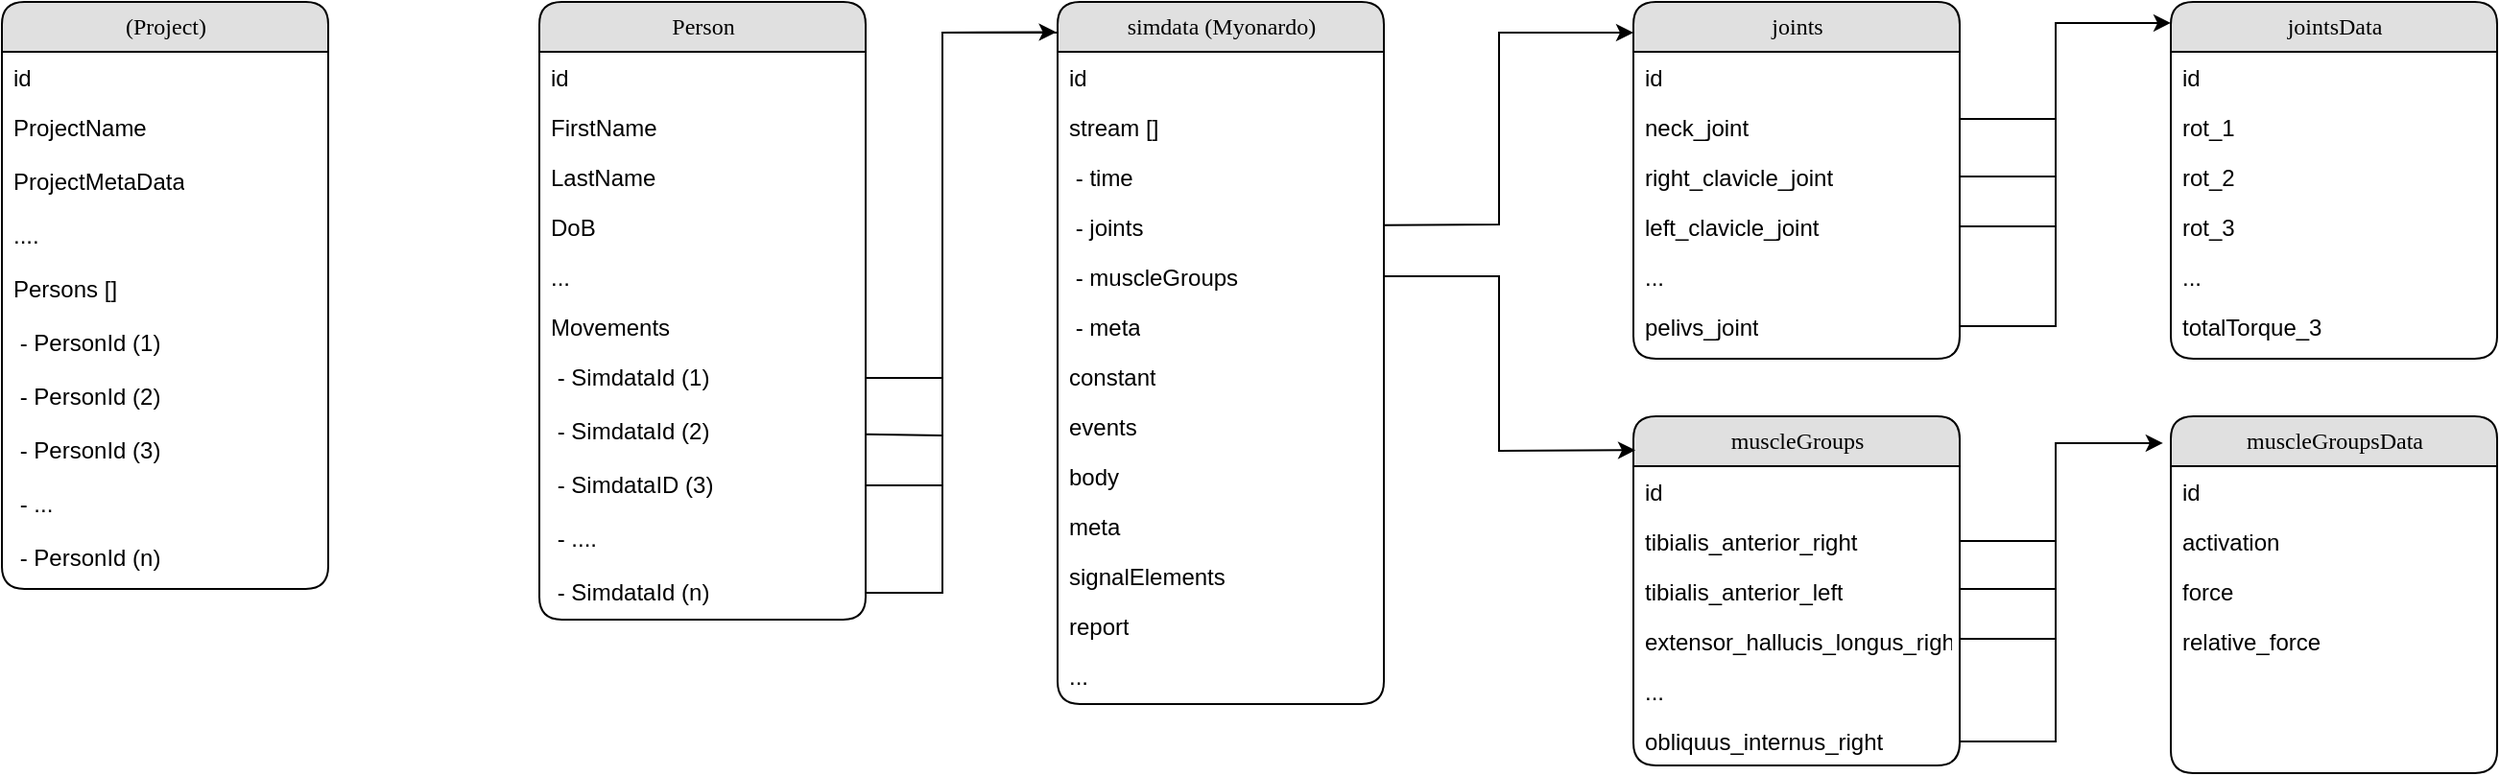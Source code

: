 <mxfile version="20.0.3" type="github">
  <diagram name="Page-1" id="b520641d-4fe3-3701-9064-5fc419738815">
    <mxGraphModel dx="2522" dy="780" grid="1" gridSize="10" guides="1" tooltips="1" connect="1" arrows="1" fold="1" page="1" pageScale="1" pageWidth="1100" pageHeight="850" background="none" math="0" shadow="0">
      <root>
        <mxCell id="0" />
        <mxCell id="1" parent="0" />
        <mxCell id="21ea969265ad0168-6" value="simdata (Myonardo)" style="swimlane;html=1;fontStyle=0;childLayout=stackLayout;horizontal=1;startSize=26;fillColor=#e0e0e0;horizontalStack=0;resizeParent=1;resizeLast=0;collapsible=1;marginBottom=0;swimlaneFillColor=#ffffff;align=center;rounded=1;shadow=0;comic=0;labelBackgroundColor=none;strokeWidth=1;fontFamily=Verdana;fontSize=12" parent="1" vertex="1">
          <mxGeometry x="200" y="74" width="170" height="366" as="geometry" />
        </mxCell>
        <mxCell id="Bp7dpj_Du3zE_bN5RIQy-93" value="id" style="text;html=1;strokeColor=none;fillColor=none;spacingLeft=4;spacingRight=4;whiteSpace=wrap;overflow=hidden;rotatable=0;points=[[0,0.5],[1,0.5]];portConstraint=eastwest;" vertex="1" parent="21ea969265ad0168-6">
          <mxGeometry y="26" width="170" height="26" as="geometry" />
        </mxCell>
        <mxCell id="21ea969265ad0168-7" value="stream []" style="text;html=1;strokeColor=none;fillColor=none;spacingLeft=4;spacingRight=4;whiteSpace=wrap;overflow=hidden;rotatable=0;points=[[0,0.5],[1,0.5]];portConstraint=eastwest;" parent="21ea969265ad0168-6" vertex="1">
          <mxGeometry y="52" width="170" height="26" as="geometry" />
        </mxCell>
        <mxCell id="21ea969265ad0168-8" value="&lt;span style=&quot;white-space: pre;&quot;&gt;	&lt;/span&gt;- &lt;span style=&quot;white-space: pre;&quot;&gt;&lt;/span&gt;time" style="text;html=1;strokeColor=none;fillColor=none;spacingLeft=4;spacingRight=4;whiteSpace=wrap;overflow=hidden;rotatable=0;points=[[0,0.5],[1,0.5]];portConstraint=eastwest;" parent="21ea969265ad0168-6" vertex="1">
          <mxGeometry y="78" width="170" height="26" as="geometry" />
        </mxCell>
        <mxCell id="Bp7dpj_Du3zE_bN5RIQy-15" value="&lt;span style=&quot;white-space: pre;&quot;&gt;	&lt;/span&gt;- joints&lt;span style=&quot;white-space: pre;&quot;&gt;&lt;/span&gt;" style="text;html=1;strokeColor=none;fillColor=none;spacingLeft=4;spacingRight=4;whiteSpace=wrap;overflow=hidden;rotatable=0;points=[[0,0.5],[1,0.5]];portConstraint=eastwest;" vertex="1" parent="21ea969265ad0168-6">
          <mxGeometry y="104" width="170" height="26" as="geometry" />
        </mxCell>
        <mxCell id="Bp7dpj_Du3zE_bN5RIQy-16" value="&lt;span style=&quot;white-space: pre;&quot;&gt;	&lt;/span&gt;- muscleGroups&lt;span style=&quot;white-space: pre;&quot;&gt;&lt;/span&gt;" style="text;html=1;strokeColor=none;fillColor=none;spacingLeft=4;spacingRight=4;whiteSpace=wrap;overflow=hidden;rotatable=0;points=[[0,0.5],[1,0.5]];portConstraint=eastwest;" vertex="1" parent="21ea969265ad0168-6">
          <mxGeometry y="130" width="170" height="26" as="geometry" />
        </mxCell>
        <mxCell id="Bp7dpj_Du3zE_bN5RIQy-17" value="&lt;span style=&quot;white-space: pre;&quot;&gt;	&lt;/span&gt;- meta&lt;span style=&quot;white-space: pre;&quot;&gt;&lt;/span&gt;" style="text;html=1;strokeColor=none;fillColor=none;spacingLeft=4;spacingRight=4;whiteSpace=wrap;overflow=hidden;rotatable=0;points=[[0,0.5],[1,0.5]];portConstraint=eastwest;" vertex="1" parent="21ea969265ad0168-6">
          <mxGeometry y="156" width="170" height="26" as="geometry" />
        </mxCell>
        <mxCell id="Bp7dpj_Du3zE_bN5RIQy-86" value="constant" style="text;html=1;strokeColor=none;fillColor=none;spacingLeft=4;spacingRight=4;whiteSpace=wrap;overflow=hidden;rotatable=0;points=[[0,0.5],[1,0.5]];portConstraint=eastwest;" vertex="1" parent="21ea969265ad0168-6">
          <mxGeometry y="182" width="170" height="26" as="geometry" />
        </mxCell>
        <mxCell id="Bp7dpj_Du3zE_bN5RIQy-87" value="events" style="text;html=1;strokeColor=none;fillColor=none;spacingLeft=4;spacingRight=4;whiteSpace=wrap;overflow=hidden;rotatable=0;points=[[0,0.5],[1,0.5]];portConstraint=eastwest;" vertex="1" parent="21ea969265ad0168-6">
          <mxGeometry y="208" width="170" height="26" as="geometry" />
        </mxCell>
        <mxCell id="Bp7dpj_Du3zE_bN5RIQy-88" value="body" style="text;html=1;strokeColor=none;fillColor=none;spacingLeft=4;spacingRight=4;whiteSpace=wrap;overflow=hidden;rotatable=0;points=[[0,0.5],[1,0.5]];portConstraint=eastwest;" vertex="1" parent="21ea969265ad0168-6">
          <mxGeometry y="234" width="170" height="26" as="geometry" />
        </mxCell>
        <mxCell id="Bp7dpj_Du3zE_bN5RIQy-89" value="meta" style="text;html=1;strokeColor=none;fillColor=none;spacingLeft=4;spacingRight=4;whiteSpace=wrap;overflow=hidden;rotatable=0;points=[[0,0.5],[1,0.5]];portConstraint=eastwest;" vertex="1" parent="21ea969265ad0168-6">
          <mxGeometry y="260" width="170" height="26" as="geometry" />
        </mxCell>
        <mxCell id="Bp7dpj_Du3zE_bN5RIQy-90" value="signalElements" style="text;html=1;strokeColor=none;fillColor=none;spacingLeft=4;spacingRight=4;whiteSpace=wrap;overflow=hidden;rotatable=0;points=[[0,0.5],[1,0.5]];portConstraint=eastwest;" vertex="1" parent="21ea969265ad0168-6">
          <mxGeometry y="286" width="170" height="26" as="geometry" />
        </mxCell>
        <mxCell id="Bp7dpj_Du3zE_bN5RIQy-91" value="report" style="text;html=1;strokeColor=none;fillColor=none;spacingLeft=4;spacingRight=4;whiteSpace=wrap;overflow=hidden;rotatable=0;points=[[0,0.5],[1,0.5]];portConstraint=eastwest;" vertex="1" parent="21ea969265ad0168-6">
          <mxGeometry y="312" width="170" height="26" as="geometry" />
        </mxCell>
        <mxCell id="Bp7dpj_Du3zE_bN5RIQy-92" value="..." style="text;html=1;strokeColor=none;fillColor=none;spacingLeft=4;spacingRight=4;whiteSpace=wrap;overflow=hidden;rotatable=0;points=[[0,0.5],[1,0.5]];portConstraint=eastwest;" vertex="1" parent="21ea969265ad0168-6">
          <mxGeometry y="338" width="170" height="26" as="geometry" />
        </mxCell>
        <mxCell id="Bp7dpj_Du3zE_bN5RIQy-18" value="" style="endArrow=classic;html=1;rounded=0;entryX=0;entryY=0.077;entryDx=0;entryDy=0;entryPerimeter=0;" edge="1" parent="1" source="Bp7dpj_Du3zE_bN5RIQy-15">
          <mxGeometry width="50" height="50" relative="1" as="geometry">
            <mxPoint x="520" y="330" as="sourcePoint" />
            <mxPoint x="500" y="90.016" as="targetPoint" />
            <Array as="points">
              <mxPoint x="430" y="190" />
              <mxPoint x="430" y="90" />
            </Array>
          </mxGeometry>
        </mxCell>
        <mxCell id="Bp7dpj_Du3zE_bN5RIQy-19" value="joints" style="swimlane;html=1;fontStyle=0;childLayout=stackLayout;horizontal=1;startSize=26;fillColor=#e0e0e0;horizontalStack=0;resizeParent=1;resizeLast=0;collapsible=1;marginBottom=0;swimlaneFillColor=#ffffff;align=center;rounded=1;shadow=0;comic=0;labelBackgroundColor=none;strokeWidth=1;fontFamily=Verdana;fontSize=12" vertex="1" parent="1">
          <mxGeometry x="500" y="74" width="170" height="186" as="geometry" />
        </mxCell>
        <mxCell id="Bp7dpj_Du3zE_bN5RIQy-20" value="id" style="text;html=1;strokeColor=none;fillColor=none;spacingLeft=4;spacingRight=4;whiteSpace=wrap;overflow=hidden;rotatable=0;points=[[0,0.5],[1,0.5]];portConstraint=eastwest;" vertex="1" parent="Bp7dpj_Du3zE_bN5RIQy-19">
          <mxGeometry y="26" width="170" height="26" as="geometry" />
        </mxCell>
        <mxCell id="Bp7dpj_Du3zE_bN5RIQy-25" value="neck_joint" style="text;html=1;strokeColor=none;fillColor=none;spacingLeft=4;spacingRight=4;whiteSpace=wrap;overflow=hidden;rotatable=0;points=[[0,0.5],[1,0.5]];portConstraint=eastwest;" vertex="1" parent="Bp7dpj_Du3zE_bN5RIQy-19">
          <mxGeometry y="52" width="170" height="26" as="geometry" />
        </mxCell>
        <mxCell id="Bp7dpj_Du3zE_bN5RIQy-26" value="right_clavicle_joint" style="text;html=1;strokeColor=none;fillColor=none;spacingLeft=4;spacingRight=4;whiteSpace=wrap;overflow=hidden;rotatable=0;points=[[0,0.5],[1,0.5]];portConstraint=eastwest;" vertex="1" parent="Bp7dpj_Du3zE_bN5RIQy-19">
          <mxGeometry y="78" width="170" height="26" as="geometry" />
        </mxCell>
        <mxCell id="Bp7dpj_Du3zE_bN5RIQy-27" value="left_clavicle_joint" style="text;html=1;strokeColor=none;fillColor=none;spacingLeft=4;spacingRight=4;whiteSpace=wrap;overflow=hidden;rotatable=0;points=[[0,0.5],[1,0.5]];portConstraint=eastwest;" vertex="1" parent="Bp7dpj_Du3zE_bN5RIQy-19">
          <mxGeometry y="104" width="170" height="26" as="geometry" />
        </mxCell>
        <mxCell id="Bp7dpj_Du3zE_bN5RIQy-28" value="..." style="text;html=1;strokeColor=none;fillColor=none;spacingLeft=4;spacingRight=4;whiteSpace=wrap;overflow=hidden;rotatable=0;points=[[0,0.5],[1,0.5]];portConstraint=eastwest;" vertex="1" parent="Bp7dpj_Du3zE_bN5RIQy-19">
          <mxGeometry y="130" width="170" height="26" as="geometry" />
        </mxCell>
        <mxCell id="Bp7dpj_Du3zE_bN5RIQy-29" value="pelivs_joint" style="text;html=1;strokeColor=none;fillColor=none;spacingLeft=4;spacingRight=4;whiteSpace=wrap;overflow=hidden;rotatable=0;points=[[0,0.5],[1,0.5]];portConstraint=eastwest;" vertex="1" parent="Bp7dpj_Du3zE_bN5RIQy-19">
          <mxGeometry y="156" width="170" height="26" as="geometry" />
        </mxCell>
        <mxCell id="Bp7dpj_Du3zE_bN5RIQy-30" value="jointsData" style="swimlane;html=1;fontStyle=0;childLayout=stackLayout;horizontal=1;startSize=26;fillColor=#e0e0e0;horizontalStack=0;resizeParent=1;resizeLast=0;collapsible=1;marginBottom=0;swimlaneFillColor=#ffffff;align=center;rounded=1;shadow=0;comic=0;labelBackgroundColor=none;strokeWidth=1;fontFamily=Verdana;fontSize=12" vertex="1" parent="1">
          <mxGeometry x="780" y="74" width="170" height="186" as="geometry" />
        </mxCell>
        <mxCell id="Bp7dpj_Du3zE_bN5RIQy-46" value="" style="endArrow=classic;html=1;rounded=0;entryX=0;entryY=0.059;entryDx=0;entryDy=0;entryPerimeter=0;" edge="1" parent="Bp7dpj_Du3zE_bN5RIQy-30" target="Bp7dpj_Du3zE_bN5RIQy-30">
          <mxGeometry width="50" height="50" relative="1" as="geometry">
            <mxPoint x="-110" y="61" as="sourcePoint" />
            <mxPoint x="110" y="-13.984" as="targetPoint" />
            <Array as="points">
              <mxPoint x="-60" y="61" />
              <mxPoint x="-60" y="11" />
            </Array>
          </mxGeometry>
        </mxCell>
        <mxCell id="Bp7dpj_Du3zE_bN5RIQy-31" value="id" style="text;html=1;strokeColor=none;fillColor=none;spacingLeft=4;spacingRight=4;whiteSpace=wrap;overflow=hidden;rotatable=0;points=[[0,0.5],[1,0.5]];portConstraint=eastwest;" vertex="1" parent="Bp7dpj_Du3zE_bN5RIQy-30">
          <mxGeometry y="26" width="170" height="26" as="geometry" />
        </mxCell>
        <mxCell id="Bp7dpj_Du3zE_bN5RIQy-41" value="rot_1" style="text;html=1;strokeColor=none;fillColor=none;spacingLeft=4;spacingRight=4;whiteSpace=wrap;overflow=hidden;rotatable=0;points=[[0,0.5],[1,0.5]];portConstraint=eastwest;" vertex="1" parent="Bp7dpj_Du3zE_bN5RIQy-30">
          <mxGeometry y="52" width="170" height="26" as="geometry" />
        </mxCell>
        <mxCell id="Bp7dpj_Du3zE_bN5RIQy-42" value="&lt;div&gt;rot_2&lt;/div&gt;&lt;div&gt;&lt;br&gt;&lt;/div&gt;" style="text;html=1;strokeColor=none;fillColor=none;spacingLeft=4;spacingRight=4;whiteSpace=wrap;overflow=hidden;rotatable=0;points=[[0,0.5],[1,0.5]];portConstraint=eastwest;" vertex="1" parent="Bp7dpj_Du3zE_bN5RIQy-30">
          <mxGeometry y="78" width="170" height="26" as="geometry" />
        </mxCell>
        <mxCell id="Bp7dpj_Du3zE_bN5RIQy-43" value="&lt;div&gt;rot_3&lt;/div&gt;&lt;div&gt;&lt;br&gt;&lt;/div&gt;" style="text;html=1;strokeColor=none;fillColor=none;spacingLeft=4;spacingRight=4;whiteSpace=wrap;overflow=hidden;rotatable=0;points=[[0,0.5],[1,0.5]];portConstraint=eastwest;" vertex="1" parent="Bp7dpj_Du3zE_bN5RIQy-30">
          <mxGeometry y="104" width="170" height="26" as="geometry" />
        </mxCell>
        <mxCell id="Bp7dpj_Du3zE_bN5RIQy-44" value="..." style="text;html=1;strokeColor=none;fillColor=none;spacingLeft=4;spacingRight=4;whiteSpace=wrap;overflow=hidden;rotatable=0;points=[[0,0.5],[1,0.5]];portConstraint=eastwest;" vertex="1" parent="Bp7dpj_Du3zE_bN5RIQy-30">
          <mxGeometry y="130" width="170" height="26" as="geometry" />
        </mxCell>
        <mxCell id="Bp7dpj_Du3zE_bN5RIQy-45" value="totalTorque_3" style="text;html=1;strokeColor=none;fillColor=none;spacingLeft=4;spacingRight=4;whiteSpace=wrap;overflow=hidden;rotatable=0;points=[[0,0.5],[1,0.5]];portConstraint=eastwest;" vertex="1" parent="Bp7dpj_Du3zE_bN5RIQy-30">
          <mxGeometry y="156" width="170" height="26" as="geometry" />
        </mxCell>
        <mxCell id="Bp7dpj_Du3zE_bN5RIQy-48" value="" style="endArrow=none;html=1;rounded=0;fontFamily=Helvetica;fontSize=12;fontColor=default;" edge="1" parent="1" target="Bp7dpj_Du3zE_bN5RIQy-26">
          <mxGeometry width="50" height="50" relative="1" as="geometry">
            <mxPoint x="720" y="165" as="sourcePoint" />
            <mxPoint x="730" y="100" as="targetPoint" />
          </mxGeometry>
        </mxCell>
        <mxCell id="Bp7dpj_Du3zE_bN5RIQy-49" value="" style="endArrow=none;html=1;rounded=0;fontFamily=Helvetica;fontSize=12;fontColor=default;" edge="1" parent="1" target="Bp7dpj_Du3zE_bN5RIQy-27">
          <mxGeometry width="50" height="50" relative="1" as="geometry">
            <mxPoint x="720" y="191" as="sourcePoint" />
            <mxPoint x="680" y="175" as="targetPoint" />
          </mxGeometry>
        </mxCell>
        <mxCell id="Bp7dpj_Du3zE_bN5RIQy-52" value="" style="endArrow=none;html=1;rounded=0;fontFamily=Helvetica;fontSize=12;fontColor=default;" edge="1" parent="1" source="Bp7dpj_Du3zE_bN5RIQy-29">
          <mxGeometry width="50" height="50" relative="1" as="geometry">
            <mxPoint x="640" y="250" as="sourcePoint" />
            <mxPoint x="720" y="90" as="targetPoint" />
            <Array as="points">
              <mxPoint x="720" y="243" />
            </Array>
          </mxGeometry>
        </mxCell>
        <mxCell id="Bp7dpj_Du3zE_bN5RIQy-53" value="muscleGroups" style="swimlane;html=1;fontStyle=0;childLayout=stackLayout;horizontal=1;startSize=26;fillColor=#e0e0e0;horizontalStack=0;resizeParent=1;resizeLast=0;collapsible=1;marginBottom=0;swimlaneFillColor=#ffffff;align=center;rounded=1;shadow=0;comic=0;labelBackgroundColor=none;strokeWidth=1;fontFamily=Verdana;fontSize=12" vertex="1" parent="1">
          <mxGeometry x="500" y="290" width="170" height="182" as="geometry" />
        </mxCell>
        <mxCell id="Bp7dpj_Du3zE_bN5RIQy-54" value="id" style="text;html=1;strokeColor=none;fillColor=none;spacingLeft=4;spacingRight=4;whiteSpace=wrap;overflow=hidden;rotatable=0;points=[[0,0.5],[1,0.5]];portConstraint=eastwest;" vertex="1" parent="Bp7dpj_Du3zE_bN5RIQy-53">
          <mxGeometry y="26" width="170" height="26" as="geometry" />
        </mxCell>
        <mxCell id="Bp7dpj_Du3zE_bN5RIQy-55" value="tibialis_anterior_right" style="text;html=1;strokeColor=none;fillColor=none;spacingLeft=4;spacingRight=4;whiteSpace=wrap;overflow=hidden;rotatable=0;points=[[0,0.5],[1,0.5]];portConstraint=eastwest;" vertex="1" parent="Bp7dpj_Du3zE_bN5RIQy-53">
          <mxGeometry y="52" width="170" height="26" as="geometry" />
        </mxCell>
        <mxCell id="Bp7dpj_Du3zE_bN5RIQy-56" value="tibialis_anterior_left" style="text;html=1;strokeColor=none;fillColor=none;spacingLeft=4;spacingRight=4;whiteSpace=wrap;overflow=hidden;rotatable=0;points=[[0,0.5],[1,0.5]];portConstraint=eastwest;" vertex="1" parent="Bp7dpj_Du3zE_bN5RIQy-53">
          <mxGeometry y="78" width="170" height="26" as="geometry" />
        </mxCell>
        <mxCell id="Bp7dpj_Du3zE_bN5RIQy-61" value="extensor_hallucis_longus_right" style="text;html=1;strokeColor=none;fillColor=none;spacingLeft=4;spacingRight=4;whiteSpace=wrap;overflow=hidden;rotatable=0;points=[[0,0.5],[1,0.5]];portConstraint=eastwest;" vertex="1" parent="Bp7dpj_Du3zE_bN5RIQy-53">
          <mxGeometry y="104" width="170" height="26" as="geometry" />
        </mxCell>
        <mxCell id="Bp7dpj_Du3zE_bN5RIQy-62" value="..." style="text;html=1;strokeColor=none;fillColor=none;spacingLeft=4;spacingRight=4;whiteSpace=wrap;overflow=hidden;rotatable=0;points=[[0,0.5],[1,0.5]];portConstraint=eastwest;" vertex="1" parent="Bp7dpj_Du3zE_bN5RIQy-53">
          <mxGeometry y="130" width="170" height="26" as="geometry" />
        </mxCell>
        <mxCell id="Bp7dpj_Du3zE_bN5RIQy-63" value="obliquus_internus_right" style="text;html=1;strokeColor=none;fillColor=none;spacingLeft=4;spacingRight=4;whiteSpace=wrap;overflow=hidden;rotatable=0;points=[[0,0.5],[1,0.5]];portConstraint=eastwest;" vertex="1" parent="Bp7dpj_Du3zE_bN5RIQy-53">
          <mxGeometry y="156" width="170" height="26" as="geometry" />
        </mxCell>
        <mxCell id="Bp7dpj_Du3zE_bN5RIQy-60" value="" style="endArrow=classic;html=1;rounded=0;entryX=0.006;entryY=0.097;entryDx=0;entryDy=0;entryPerimeter=0;" edge="1" parent="1" source="Bp7dpj_Du3zE_bN5RIQy-16" target="Bp7dpj_Du3zE_bN5RIQy-53">
          <mxGeometry width="50" height="50" relative="1" as="geometry">
            <mxPoint x="290" y="175" as="sourcePoint" />
            <mxPoint x="510" y="100.016" as="targetPoint" />
            <Array as="points">
              <mxPoint x="430" y="217" />
              <mxPoint x="430" y="308" />
            </Array>
          </mxGeometry>
        </mxCell>
        <mxCell id="Bp7dpj_Du3zE_bN5RIQy-64" value="muscleGroupsData" style="swimlane;html=1;fontStyle=0;childLayout=stackLayout;horizontal=1;startSize=26;fillColor=#e0e0e0;horizontalStack=0;resizeParent=1;resizeLast=0;collapsible=1;marginBottom=0;swimlaneFillColor=#ffffff;align=center;rounded=1;shadow=0;comic=0;labelBackgroundColor=none;strokeWidth=1;fontFamily=Verdana;fontSize=12" vertex="1" parent="1">
          <mxGeometry x="780" y="290" width="170" height="186" as="geometry" />
        </mxCell>
        <mxCell id="Bp7dpj_Du3zE_bN5RIQy-66" value="id" style="text;html=1;strokeColor=none;fillColor=none;spacingLeft=4;spacingRight=4;whiteSpace=wrap;overflow=hidden;rotatable=0;points=[[0,0.5],[1,0.5]];portConstraint=eastwest;" vertex="1" parent="Bp7dpj_Du3zE_bN5RIQy-64">
          <mxGeometry y="26" width="170" height="26" as="geometry" />
        </mxCell>
        <mxCell id="Bp7dpj_Du3zE_bN5RIQy-70" value="activation" style="text;html=1;strokeColor=none;fillColor=none;spacingLeft=4;spacingRight=4;whiteSpace=wrap;overflow=hidden;rotatable=0;points=[[0,0.5],[1,0.5]];portConstraint=eastwest;" vertex="1" parent="Bp7dpj_Du3zE_bN5RIQy-64">
          <mxGeometry y="52" width="170" height="26" as="geometry" />
        </mxCell>
        <mxCell id="Bp7dpj_Du3zE_bN5RIQy-71" value="force" style="text;html=1;strokeColor=none;fillColor=none;spacingLeft=4;spacingRight=4;whiteSpace=wrap;overflow=hidden;rotatable=0;points=[[0,0.5],[1,0.5]];portConstraint=eastwest;" vertex="1" parent="Bp7dpj_Du3zE_bN5RIQy-64">
          <mxGeometry y="78" width="170" height="26" as="geometry" />
        </mxCell>
        <mxCell id="Bp7dpj_Du3zE_bN5RIQy-72" value="relative_force" style="text;html=1;strokeColor=none;fillColor=none;spacingLeft=4;spacingRight=4;whiteSpace=wrap;overflow=hidden;rotatable=0;points=[[0,0.5],[1,0.5]];portConstraint=eastwest;" vertex="1" parent="Bp7dpj_Du3zE_bN5RIQy-64">
          <mxGeometry y="104" width="170" height="26" as="geometry" />
        </mxCell>
        <mxCell id="Bp7dpj_Du3zE_bN5RIQy-79" value="" style="endArrow=classic;html=1;rounded=0;fontFamily=Helvetica;fontSize=12;fontColor=default;entryX=-0.024;entryY=0.075;entryDx=0;entryDy=0;entryPerimeter=0;" edge="1" parent="1" source="Bp7dpj_Du3zE_bN5RIQy-55" target="Bp7dpj_Du3zE_bN5RIQy-64">
          <mxGeometry width="50" height="50" relative="1" as="geometry">
            <mxPoint x="760" y="280" as="sourcePoint" />
            <mxPoint x="810" y="230" as="targetPoint" />
            <Array as="points">
              <mxPoint x="720" y="355" />
              <mxPoint x="720" y="304" />
            </Array>
          </mxGeometry>
        </mxCell>
        <mxCell id="Bp7dpj_Du3zE_bN5RIQy-80" value="" style="endArrow=none;html=1;rounded=0;fontFamily=Helvetica;fontSize=12;fontColor=default;" edge="1" parent="1">
          <mxGeometry width="50" height="50" relative="1" as="geometry">
            <mxPoint x="670.0" y="459.5" as="sourcePoint" />
            <mxPoint x="720.0" y="306.5" as="targetPoint" />
            <Array as="points">
              <mxPoint x="720" y="459.5" />
            </Array>
          </mxGeometry>
        </mxCell>
        <mxCell id="Bp7dpj_Du3zE_bN5RIQy-84" value="" style="endArrow=none;html=1;rounded=0;fontFamily=Helvetica;fontSize=12;fontColor=default;" edge="1" parent="1">
          <mxGeometry width="50" height="50" relative="1" as="geometry">
            <mxPoint x="720.0" y="380" as="sourcePoint" />
            <mxPoint x="670.0" y="380" as="targetPoint" />
          </mxGeometry>
        </mxCell>
        <mxCell id="Bp7dpj_Du3zE_bN5RIQy-85" value="" style="endArrow=none;html=1;rounded=0;fontFamily=Helvetica;fontSize=12;fontColor=default;" edge="1" parent="1">
          <mxGeometry width="50" height="50" relative="1" as="geometry">
            <mxPoint x="720.0" y="406" as="sourcePoint" />
            <mxPoint x="670.0" y="406" as="targetPoint" />
          </mxGeometry>
        </mxCell>
        <mxCell id="Bp7dpj_Du3zE_bN5RIQy-95" value="Person" style="swimlane;html=1;fontStyle=0;childLayout=stackLayout;horizontal=1;startSize=26;fillColor=#e0e0e0;horizontalStack=0;resizeParent=1;resizeLast=0;collapsible=1;marginBottom=0;swimlaneFillColor=#ffffff;align=center;rounded=1;shadow=0;comic=0;labelBackgroundColor=none;strokeWidth=1;fontFamily=Verdana;fontSize=12" vertex="1" parent="1">
          <mxGeometry x="-70" y="74" width="170" height="322" as="geometry" />
        </mxCell>
        <mxCell id="Bp7dpj_Du3zE_bN5RIQy-110" value="id" style="text;html=1;strokeColor=none;fillColor=none;spacingLeft=4;spacingRight=4;whiteSpace=wrap;overflow=hidden;rotatable=0;points=[[0,0.5],[1,0.5]];portConstraint=eastwest;" vertex="1" parent="Bp7dpj_Du3zE_bN5RIQy-95">
          <mxGeometry y="26" width="170" height="26" as="geometry" />
        </mxCell>
        <mxCell id="Bp7dpj_Du3zE_bN5RIQy-113" value="FirstName" style="text;html=1;strokeColor=none;fillColor=none;spacingLeft=4;spacingRight=4;whiteSpace=wrap;overflow=hidden;rotatable=0;points=[[0,0.5],[1,0.5]];portConstraint=eastwest;" vertex="1" parent="Bp7dpj_Du3zE_bN5RIQy-95">
          <mxGeometry y="52" width="170" height="26" as="geometry" />
        </mxCell>
        <mxCell id="Bp7dpj_Du3zE_bN5RIQy-114" value="LastName" style="text;html=1;strokeColor=none;fillColor=none;spacingLeft=4;spacingRight=4;whiteSpace=wrap;overflow=hidden;rotatable=0;points=[[0,0.5],[1,0.5]];portConstraint=eastwest;" vertex="1" parent="Bp7dpj_Du3zE_bN5RIQy-95">
          <mxGeometry y="78" width="170" height="26" as="geometry" />
        </mxCell>
        <mxCell id="Bp7dpj_Du3zE_bN5RIQy-119" value="DoB" style="text;html=1;strokeColor=none;fillColor=none;spacingLeft=4;spacingRight=4;whiteSpace=wrap;overflow=hidden;rotatable=0;points=[[0,0.5],[1,0.5]];portConstraint=eastwest;" vertex="1" parent="Bp7dpj_Du3zE_bN5RIQy-95">
          <mxGeometry y="104" width="170" height="26" as="geometry" />
        </mxCell>
        <mxCell id="Bp7dpj_Du3zE_bN5RIQy-115" value="..." style="text;html=1;strokeColor=none;fillColor=none;spacingLeft=4;spacingRight=4;whiteSpace=wrap;overflow=hidden;rotatable=0;points=[[0,0.5],[1,0.5]];portConstraint=eastwest;" vertex="1" parent="Bp7dpj_Du3zE_bN5RIQy-95">
          <mxGeometry y="130" width="170" height="26" as="geometry" />
        </mxCell>
        <mxCell id="Bp7dpj_Du3zE_bN5RIQy-116" value="Movements" style="text;html=1;strokeColor=none;fillColor=none;spacingLeft=4;spacingRight=4;whiteSpace=wrap;overflow=hidden;rotatable=0;points=[[0,0.5],[1,0.5]];portConstraint=eastwest;" vertex="1" parent="Bp7dpj_Du3zE_bN5RIQy-95">
          <mxGeometry y="156" width="170" height="26" as="geometry" />
        </mxCell>
        <mxCell id="Bp7dpj_Du3zE_bN5RIQy-118" value="&lt;div&gt;&lt;span style=&quot;white-space: pre;&quot;&gt;	&lt;/span&gt;- SimdataId (1)&lt;br&gt;&lt;/div&gt;" style="text;html=1;strokeColor=none;fillColor=none;spacingLeft=4;spacingRight=4;whiteSpace=wrap;overflow=hidden;rotatable=0;points=[[0,0.5],[1,0.5]];portConstraint=eastwest;" vertex="1" parent="Bp7dpj_Du3zE_bN5RIQy-95">
          <mxGeometry y="182" width="170" height="28" as="geometry" />
        </mxCell>
        <mxCell id="Bp7dpj_Du3zE_bN5RIQy-120" value="&lt;div&gt;&lt;span style=&quot;white-space: pre;&quot;&gt;	&lt;/span&gt;- SimdataId (2)&lt;br&gt;&lt;/div&gt;" style="text;html=1;strokeColor=none;fillColor=none;spacingLeft=4;spacingRight=4;whiteSpace=wrap;overflow=hidden;rotatable=0;points=[[0,0.5],[1,0.5]];portConstraint=eastwest;" vertex="1" parent="Bp7dpj_Du3zE_bN5RIQy-95">
          <mxGeometry y="210" width="170" height="28" as="geometry" />
        </mxCell>
        <mxCell id="Bp7dpj_Du3zE_bN5RIQy-129" value="" style="endArrow=none;html=1;rounded=0;fontFamily=Helvetica;fontSize=12;fontColor=default;" edge="1" parent="Bp7dpj_Du3zE_bN5RIQy-95" target="Bp7dpj_Du3zE_bN5RIQy-120">
          <mxGeometry width="50" height="50" relative="1" as="geometry">
            <mxPoint x="210" y="226" as="sourcePoint" />
            <mxPoint x="160" y="226" as="targetPoint" />
          </mxGeometry>
        </mxCell>
        <mxCell id="Bp7dpj_Du3zE_bN5RIQy-130" value="" style="endArrow=none;html=1;rounded=0;fontFamily=Helvetica;fontSize=12;fontColor=default;" edge="1" parent="Bp7dpj_Du3zE_bN5RIQy-95" target="Bp7dpj_Du3zE_bN5RIQy-121">
          <mxGeometry width="50" height="50" relative="1" as="geometry">
            <mxPoint x="210" y="252.0" as="sourcePoint" />
            <mxPoint x="160" y="252.0" as="targetPoint" />
          </mxGeometry>
        </mxCell>
        <mxCell id="Bp7dpj_Du3zE_bN5RIQy-121" value="&lt;div&gt;&lt;span style=&quot;white-space: pre;&quot;&gt;	&lt;/span&gt;- SimdataID (3)&lt;br&gt;&lt;/div&gt;" style="text;html=1;strokeColor=none;fillColor=none;spacingLeft=4;spacingRight=4;whiteSpace=wrap;overflow=hidden;rotatable=0;points=[[0,0.5],[1,0.5]];portConstraint=eastwest;" vertex="1" parent="Bp7dpj_Du3zE_bN5RIQy-95">
          <mxGeometry y="238" width="170" height="28" as="geometry" />
        </mxCell>
        <mxCell id="Bp7dpj_Du3zE_bN5RIQy-122" value="&lt;div&gt;&lt;span style=&quot;white-space: pre;&quot;&gt;	&lt;/span&gt;- ....&lt;br&gt;&lt;/div&gt;" style="text;html=1;strokeColor=none;fillColor=none;spacingLeft=4;spacingRight=4;whiteSpace=wrap;overflow=hidden;rotatable=0;points=[[0,0.5],[1,0.5]];portConstraint=eastwest;" vertex="1" parent="Bp7dpj_Du3zE_bN5RIQy-95">
          <mxGeometry y="266" width="170" height="28" as="geometry" />
        </mxCell>
        <mxCell id="Bp7dpj_Du3zE_bN5RIQy-123" value="&lt;div&gt;&lt;span style=&quot;white-space: pre;&quot;&gt;	&lt;/span&gt;- SimdataId (n)&lt;br&gt;&lt;/div&gt;" style="text;html=1;strokeColor=none;fillColor=none;spacingLeft=4;spacingRight=4;whiteSpace=wrap;overflow=hidden;rotatable=0;points=[[0,0.5],[1,0.5]];portConstraint=eastwest;" vertex="1" parent="Bp7dpj_Du3zE_bN5RIQy-95">
          <mxGeometry y="294" width="170" height="28" as="geometry" />
        </mxCell>
        <mxCell id="Bp7dpj_Du3zE_bN5RIQy-124" value="" style="endArrow=classic;html=1;rounded=0;entryX=-0.004;entryY=0.043;entryDx=0;entryDy=0;entryPerimeter=0;" edge="1" parent="1" source="Bp7dpj_Du3zE_bN5RIQy-118" target="21ea969265ad0168-6">
          <mxGeometry width="50" height="50" relative="1" as="geometry">
            <mxPoint x="380" y="200.585" as="sourcePoint" />
            <mxPoint x="190" y="90" as="targetPoint" />
            <Array as="points">
              <mxPoint x="140" y="270" />
              <mxPoint x="140" y="150" />
              <mxPoint x="140" y="90" />
            </Array>
          </mxGeometry>
        </mxCell>
        <mxCell id="Bp7dpj_Du3zE_bN5RIQy-125" value="" style="endArrow=none;html=1;rounded=0;fontFamily=Helvetica;fontSize=12;fontColor=default;" edge="1" parent="1" source="Bp7dpj_Du3zE_bN5RIQy-123">
          <mxGeometry width="50" height="50" relative="1" as="geometry">
            <mxPoint x="130" y="300" as="sourcePoint" />
            <mxPoint x="200" y="90" as="targetPoint" />
            <Array as="points">
              <mxPoint x="140" y="382" />
              <mxPoint x="140" y="90" />
            </Array>
          </mxGeometry>
        </mxCell>
        <mxCell id="Bp7dpj_Du3zE_bN5RIQy-132" value="(Project)" style="swimlane;html=1;fontStyle=0;childLayout=stackLayout;horizontal=1;startSize=26;fillColor=#e0e0e0;horizontalStack=0;resizeParent=1;resizeLast=0;collapsible=1;marginBottom=0;swimlaneFillColor=#ffffff;align=center;rounded=1;shadow=0;comic=0;labelBackgroundColor=none;strokeWidth=1;fontFamily=Verdana;fontSize=12" vertex="1" parent="1">
          <mxGeometry x="-350" y="74" width="170" height="306" as="geometry" />
        </mxCell>
        <mxCell id="Bp7dpj_Du3zE_bN5RIQy-133" value="id" style="text;html=1;strokeColor=none;fillColor=none;spacingLeft=4;spacingRight=4;whiteSpace=wrap;overflow=hidden;rotatable=0;points=[[0,0.5],[1,0.5]];portConstraint=eastwest;" vertex="1" parent="Bp7dpj_Du3zE_bN5RIQy-132">
          <mxGeometry y="26" width="170" height="26" as="geometry" />
        </mxCell>
        <mxCell id="Bp7dpj_Du3zE_bN5RIQy-143" value="&lt;div&gt;ProjectName&lt;/div&gt;" style="text;html=1;strokeColor=none;fillColor=none;spacingLeft=4;spacingRight=4;whiteSpace=wrap;overflow=hidden;rotatable=0;points=[[0,0.5],[1,0.5]];portConstraint=eastwest;" vertex="1" parent="Bp7dpj_Du3zE_bN5RIQy-132">
          <mxGeometry y="52" width="170" height="28" as="geometry" />
        </mxCell>
        <mxCell id="Bp7dpj_Du3zE_bN5RIQy-146" value="ProjectMetaData" style="text;html=1;strokeColor=none;fillColor=none;spacingLeft=4;spacingRight=4;whiteSpace=wrap;overflow=hidden;rotatable=0;points=[[0,0.5],[1,0.5]];portConstraint=eastwest;" vertex="1" parent="Bp7dpj_Du3zE_bN5RIQy-132">
          <mxGeometry y="80" width="170" height="28" as="geometry" />
        </mxCell>
        <mxCell id="Bp7dpj_Du3zE_bN5RIQy-147" value="...." style="text;html=1;strokeColor=none;fillColor=none;spacingLeft=4;spacingRight=4;whiteSpace=wrap;overflow=hidden;rotatable=0;points=[[0,0.5],[1,0.5]];portConstraint=eastwest;" vertex="1" parent="Bp7dpj_Du3zE_bN5RIQy-132">
          <mxGeometry y="108" width="170" height="28" as="geometry" />
        </mxCell>
        <mxCell id="Bp7dpj_Du3zE_bN5RIQy-148" value="Persons []" style="text;html=1;strokeColor=none;fillColor=none;spacingLeft=4;spacingRight=4;whiteSpace=wrap;overflow=hidden;rotatable=0;points=[[0,0.5],[1,0.5]];portConstraint=eastwest;" vertex="1" parent="Bp7dpj_Du3zE_bN5RIQy-132">
          <mxGeometry y="136" width="170" height="28" as="geometry" />
        </mxCell>
        <mxCell id="Bp7dpj_Du3zE_bN5RIQy-149" value="&lt;span style=&quot;white-space: pre;&quot;&gt;	&lt;/span&gt;- PersonId (1)" style="text;html=1;strokeColor=none;fillColor=none;spacingLeft=4;spacingRight=4;whiteSpace=wrap;overflow=hidden;rotatable=0;points=[[0,0.5],[1,0.5]];portConstraint=eastwest;" vertex="1" parent="Bp7dpj_Du3zE_bN5RIQy-132">
          <mxGeometry y="164" width="170" height="28" as="geometry" />
        </mxCell>
        <mxCell id="Bp7dpj_Du3zE_bN5RIQy-150" value="&lt;span style=&quot;white-space: pre;&quot;&gt;	&lt;/span&gt;- PersonId (2)" style="text;html=1;strokeColor=none;fillColor=none;spacingLeft=4;spacingRight=4;whiteSpace=wrap;overflow=hidden;rotatable=0;points=[[0,0.5],[1,0.5]];portConstraint=eastwest;" vertex="1" parent="Bp7dpj_Du3zE_bN5RIQy-132">
          <mxGeometry y="192" width="170" height="28" as="geometry" />
        </mxCell>
        <mxCell id="Bp7dpj_Du3zE_bN5RIQy-151" value="&lt;span style=&quot;white-space: pre;&quot;&gt;	&lt;/span&gt;- PersonId (3)" style="text;html=1;strokeColor=none;fillColor=none;spacingLeft=4;spacingRight=4;whiteSpace=wrap;overflow=hidden;rotatable=0;points=[[0,0.5],[1,0.5]];portConstraint=eastwest;" vertex="1" parent="Bp7dpj_Du3zE_bN5RIQy-132">
          <mxGeometry y="220" width="170" height="28" as="geometry" />
        </mxCell>
        <mxCell id="Bp7dpj_Du3zE_bN5RIQy-152" value="&lt;span style=&quot;white-space: pre;&quot;&gt;	&lt;/span&gt;- ..." style="text;html=1;strokeColor=none;fillColor=none;spacingLeft=4;spacingRight=4;whiteSpace=wrap;overflow=hidden;rotatable=0;points=[[0,0.5],[1,0.5]];portConstraint=eastwest;" vertex="1" parent="Bp7dpj_Du3zE_bN5RIQy-132">
          <mxGeometry y="248" width="170" height="28" as="geometry" />
        </mxCell>
        <mxCell id="Bp7dpj_Du3zE_bN5RIQy-154" value="&lt;span style=&quot;white-space: pre;&quot;&gt;	&lt;/span&gt;- PersonId (n)" style="text;html=1;strokeColor=none;fillColor=none;spacingLeft=4;spacingRight=4;whiteSpace=wrap;overflow=hidden;rotatable=0;points=[[0,0.5],[1,0.5]];portConstraint=eastwest;" vertex="1" parent="Bp7dpj_Du3zE_bN5RIQy-132">
          <mxGeometry y="276" width="170" height="28" as="geometry" />
        </mxCell>
      </root>
    </mxGraphModel>
  </diagram>
</mxfile>
